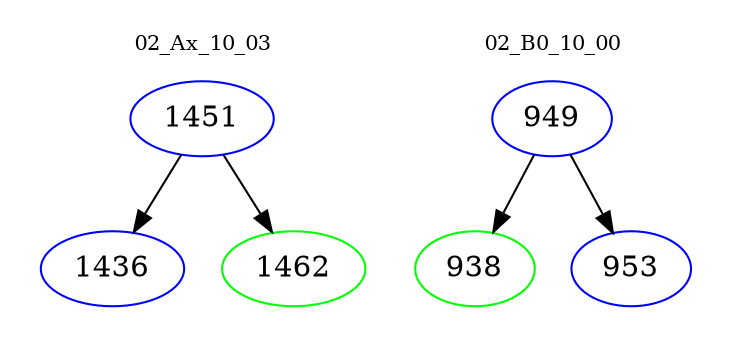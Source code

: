 digraph{
subgraph cluster_0 {
color = white
label = "02_Ax_10_03";
fontsize=10;
T0_1451 [label="1451", color="blue"]
T0_1451 -> T0_1436 [color="black"]
T0_1436 [label="1436", color="blue"]
T0_1451 -> T0_1462 [color="black"]
T0_1462 [label="1462", color="green"]
}
subgraph cluster_1 {
color = white
label = "02_B0_10_00";
fontsize=10;
T1_949 [label="949", color="blue"]
T1_949 -> T1_938 [color="black"]
T1_938 [label="938", color="green"]
T1_949 -> T1_953 [color="black"]
T1_953 [label="953", color="blue"]
}
}

